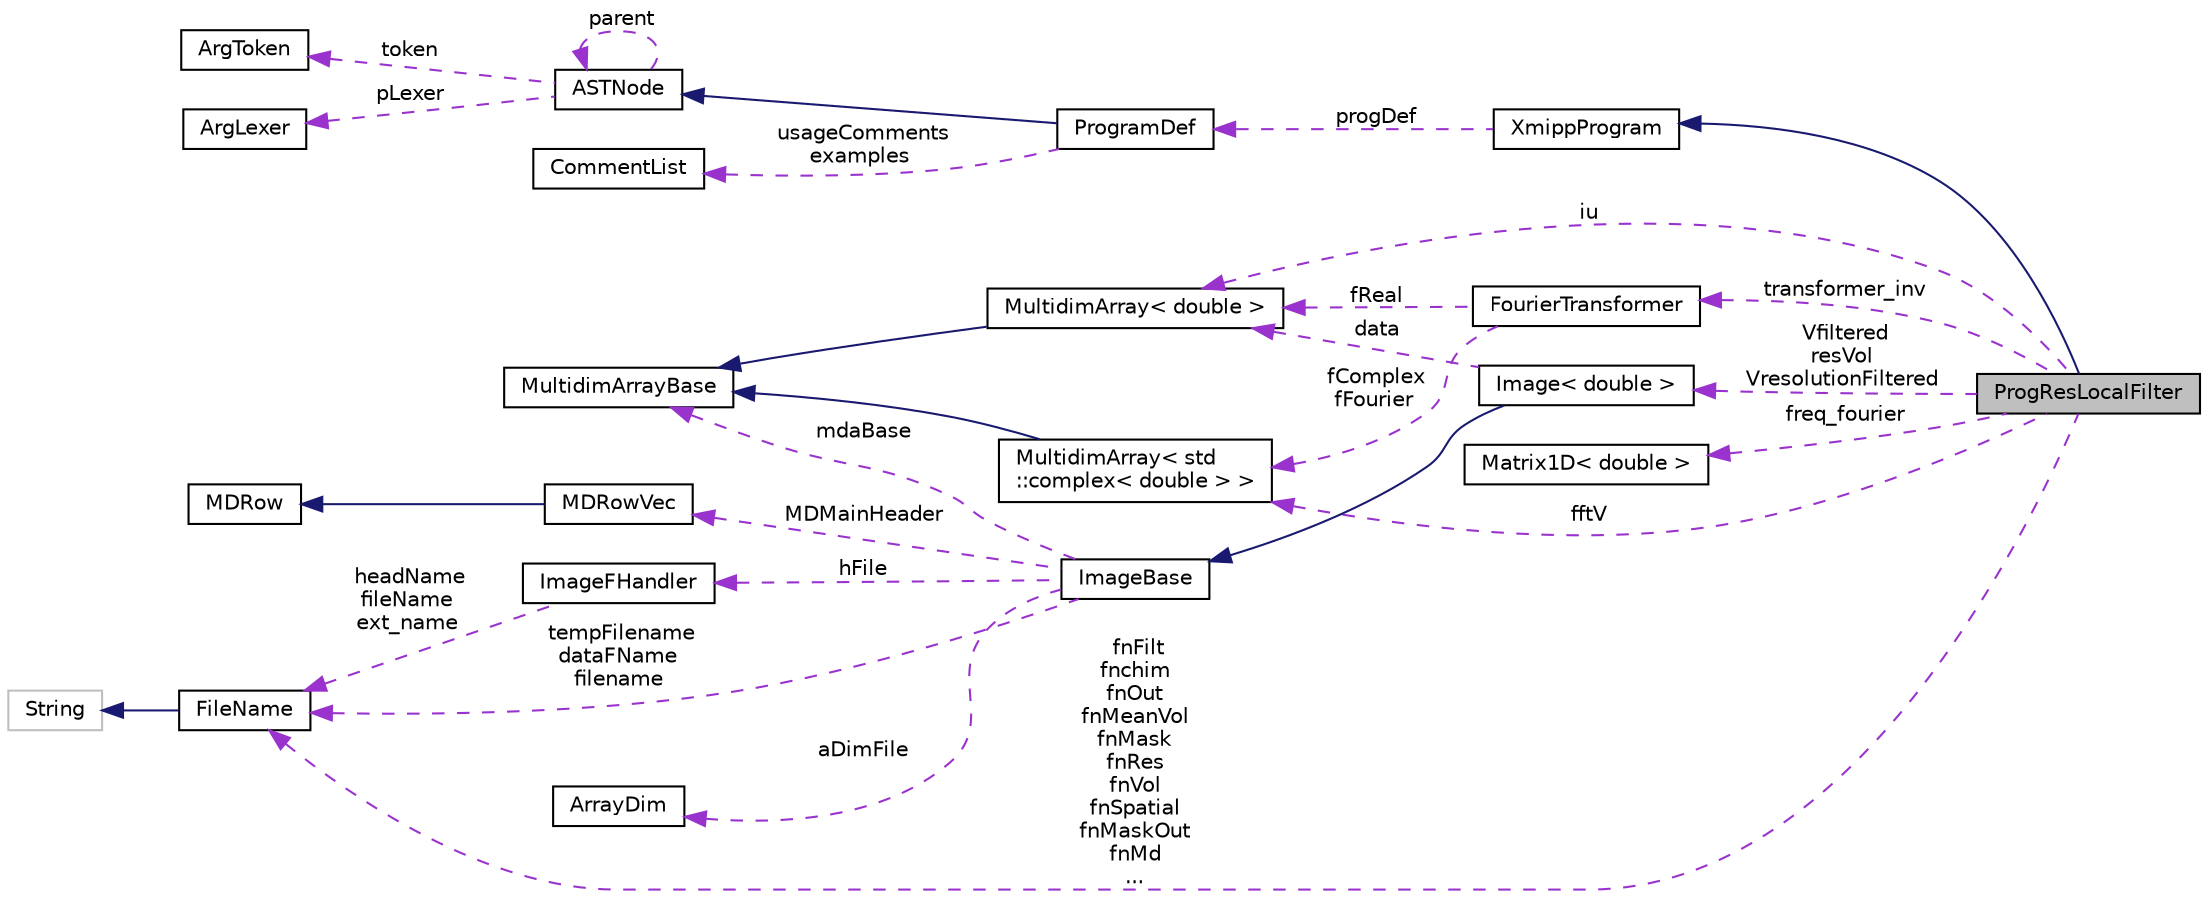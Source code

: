 digraph "ProgResLocalFilter"
{
  edge [fontname="Helvetica",fontsize="10",labelfontname="Helvetica",labelfontsize="10"];
  node [fontname="Helvetica",fontsize="10",shape=record];
  rankdir="LR";
  Node2 [label="ProgResLocalFilter",height=0.2,width=0.4,color="black", fillcolor="grey75", style="filled", fontcolor="black"];
  Node3 -> Node2 [dir="back",color="midnightblue",fontsize="10",style="solid",fontname="Helvetica"];
  Node3 [label="XmippProgram",height=0.2,width=0.4,color="black", fillcolor="white", style="filled",URL="$classXmippProgram.html"];
  Node4 -> Node3 [dir="back",color="darkorchid3",fontsize="10",style="dashed",label=" progDef" ,fontname="Helvetica"];
  Node4 [label="ProgramDef",height=0.2,width=0.4,color="black", fillcolor="white", style="filled",URL="$classProgramDef.html"];
  Node5 -> Node4 [dir="back",color="midnightblue",fontsize="10",style="solid",fontname="Helvetica"];
  Node5 [label="ASTNode",height=0.2,width=0.4,color="black", fillcolor="white", style="filled",URL="$classASTNode.html"];
  Node6 -> Node5 [dir="back",color="darkorchid3",fontsize="10",style="dashed",label=" token" ,fontname="Helvetica"];
  Node6 [label="ArgToken",height=0.2,width=0.4,color="black", fillcolor="white", style="filled",URL="$classArgToken.html"];
  Node7 -> Node5 [dir="back",color="darkorchid3",fontsize="10",style="dashed",label=" pLexer" ,fontname="Helvetica"];
  Node7 [label="ArgLexer",height=0.2,width=0.4,color="black", fillcolor="white", style="filled",URL="$classArgLexer.html"];
  Node5 -> Node5 [dir="back",color="darkorchid3",fontsize="10",style="dashed",label=" parent" ,fontname="Helvetica"];
  Node8 -> Node4 [dir="back",color="darkorchid3",fontsize="10",style="dashed",label=" usageComments\nexamples" ,fontname="Helvetica"];
  Node8 [label="CommentList",height=0.2,width=0.4,color="black", fillcolor="white", style="filled",URL="$classCommentList.html"];
  Node9 -> Node2 [dir="back",color="darkorchid3",fontsize="10",style="dashed",label=" transformer_inv" ,fontname="Helvetica"];
  Node9 [label="FourierTransformer",height=0.2,width=0.4,color="black", fillcolor="white", style="filled",URL="$classFourierTransformer.html"];
  Node10 -> Node9 [dir="back",color="darkorchid3",fontsize="10",style="dashed",label=" fReal" ,fontname="Helvetica"];
  Node10 [label="MultidimArray\< double \>",height=0.2,width=0.4,color="black", fillcolor="white", style="filled",URL="$classMultidimArray.html"];
  Node11 -> Node10 [dir="back",color="midnightblue",fontsize="10",style="solid",fontname="Helvetica"];
  Node11 [label="MultidimArrayBase",height=0.2,width=0.4,color="black", fillcolor="white", style="filled",URL="$classMultidimArrayBase.html"];
  Node12 -> Node9 [dir="back",color="darkorchid3",fontsize="10",style="dashed",label=" fComplex\nfFourier" ,fontname="Helvetica"];
  Node12 [label="MultidimArray\< std\l::complex\< double \> \>",height=0.2,width=0.4,color="black", fillcolor="white", style="filled",URL="$classMultidimArray.html"];
  Node11 -> Node12 [dir="back",color="midnightblue",fontsize="10",style="solid",fontname="Helvetica"];
  Node13 -> Node2 [dir="back",color="darkorchid3",fontsize="10",style="dashed",label=" freq_fourier" ,fontname="Helvetica"];
  Node13 [label="Matrix1D\< double \>",height=0.2,width=0.4,color="black", fillcolor="white", style="filled",URL="$classMatrix1D.html"];
  Node14 -> Node2 [dir="back",color="darkorchid3",fontsize="10",style="dashed",label=" Vfiltered\nresVol\nVresolutionFiltered" ,fontname="Helvetica"];
  Node14 [label="Image\< double \>",height=0.2,width=0.4,color="black", fillcolor="white", style="filled",URL="$classImage.html"];
  Node15 -> Node14 [dir="back",color="midnightblue",fontsize="10",style="solid",fontname="Helvetica"];
  Node15 [label="ImageBase",height=0.2,width=0.4,color="black", fillcolor="white", style="filled",URL="$classImageBase.html",tooltip="Image base class. "];
  Node11 -> Node15 [dir="back",color="darkorchid3",fontsize="10",style="dashed",label=" mdaBase" ,fontname="Helvetica"];
  Node16 -> Node15 [dir="back",color="darkorchid3",fontsize="10",style="dashed",label=" MDMainHeader" ,fontname="Helvetica"];
  Node16 [label="MDRowVec",height=0.2,width=0.4,color="black", fillcolor="white", style="filled",URL="$classMDRowVec.html"];
  Node17 -> Node16 [dir="back",color="midnightblue",fontsize="10",style="solid",fontname="Helvetica"];
  Node17 [label="MDRow",height=0.2,width=0.4,color="black", fillcolor="white", style="filled",URL="$classMDRow.html"];
  Node18 -> Node15 [dir="back",color="darkorchid3",fontsize="10",style="dashed",label=" hFile" ,fontname="Helvetica"];
  Node18 [label="ImageFHandler",height=0.2,width=0.4,color="black", fillcolor="white", style="filled",URL="$structImageFHandler.html"];
  Node19 -> Node18 [dir="back",color="darkorchid3",fontsize="10",style="dashed",label=" headName\nfileName\next_name" ,fontname="Helvetica"];
  Node19 [label="FileName",height=0.2,width=0.4,color="black", fillcolor="white", style="filled",URL="$classFileName.html"];
  Node20 -> Node19 [dir="back",color="midnightblue",fontsize="10",style="solid",fontname="Helvetica"];
  Node20 [label="String",height=0.2,width=0.4,color="grey75", fillcolor="white", style="filled"];
  Node21 -> Node15 [dir="back",color="darkorchid3",fontsize="10",style="dashed",label=" aDimFile" ,fontname="Helvetica"];
  Node21 [label="ArrayDim",height=0.2,width=0.4,color="black", fillcolor="white", style="filled",URL="$structArrayDim.html"];
  Node19 -> Node15 [dir="back",color="darkorchid3",fontsize="10",style="dashed",label=" tempFilename\ndataFName\nfilename" ,fontname="Helvetica"];
  Node10 -> Node14 [dir="back",color="darkorchid3",fontsize="10",style="dashed",label=" data" ,fontname="Helvetica"];
  Node10 -> Node2 [dir="back",color="darkorchid3",fontsize="10",style="dashed",label=" iu" ,fontname="Helvetica"];
  Node12 -> Node2 [dir="back",color="darkorchid3",fontsize="10",style="dashed",label=" fftV" ,fontname="Helvetica"];
  Node19 -> Node2 [dir="back",color="darkorchid3",fontsize="10",style="dashed",label=" fnFilt\nfnchim\nfnOut\nfnMeanVol\nfnMask\nfnRes\nfnVol\nfnSpatial\nfnMaskOut\nfnMd\n..." ,fontname="Helvetica"];
}
